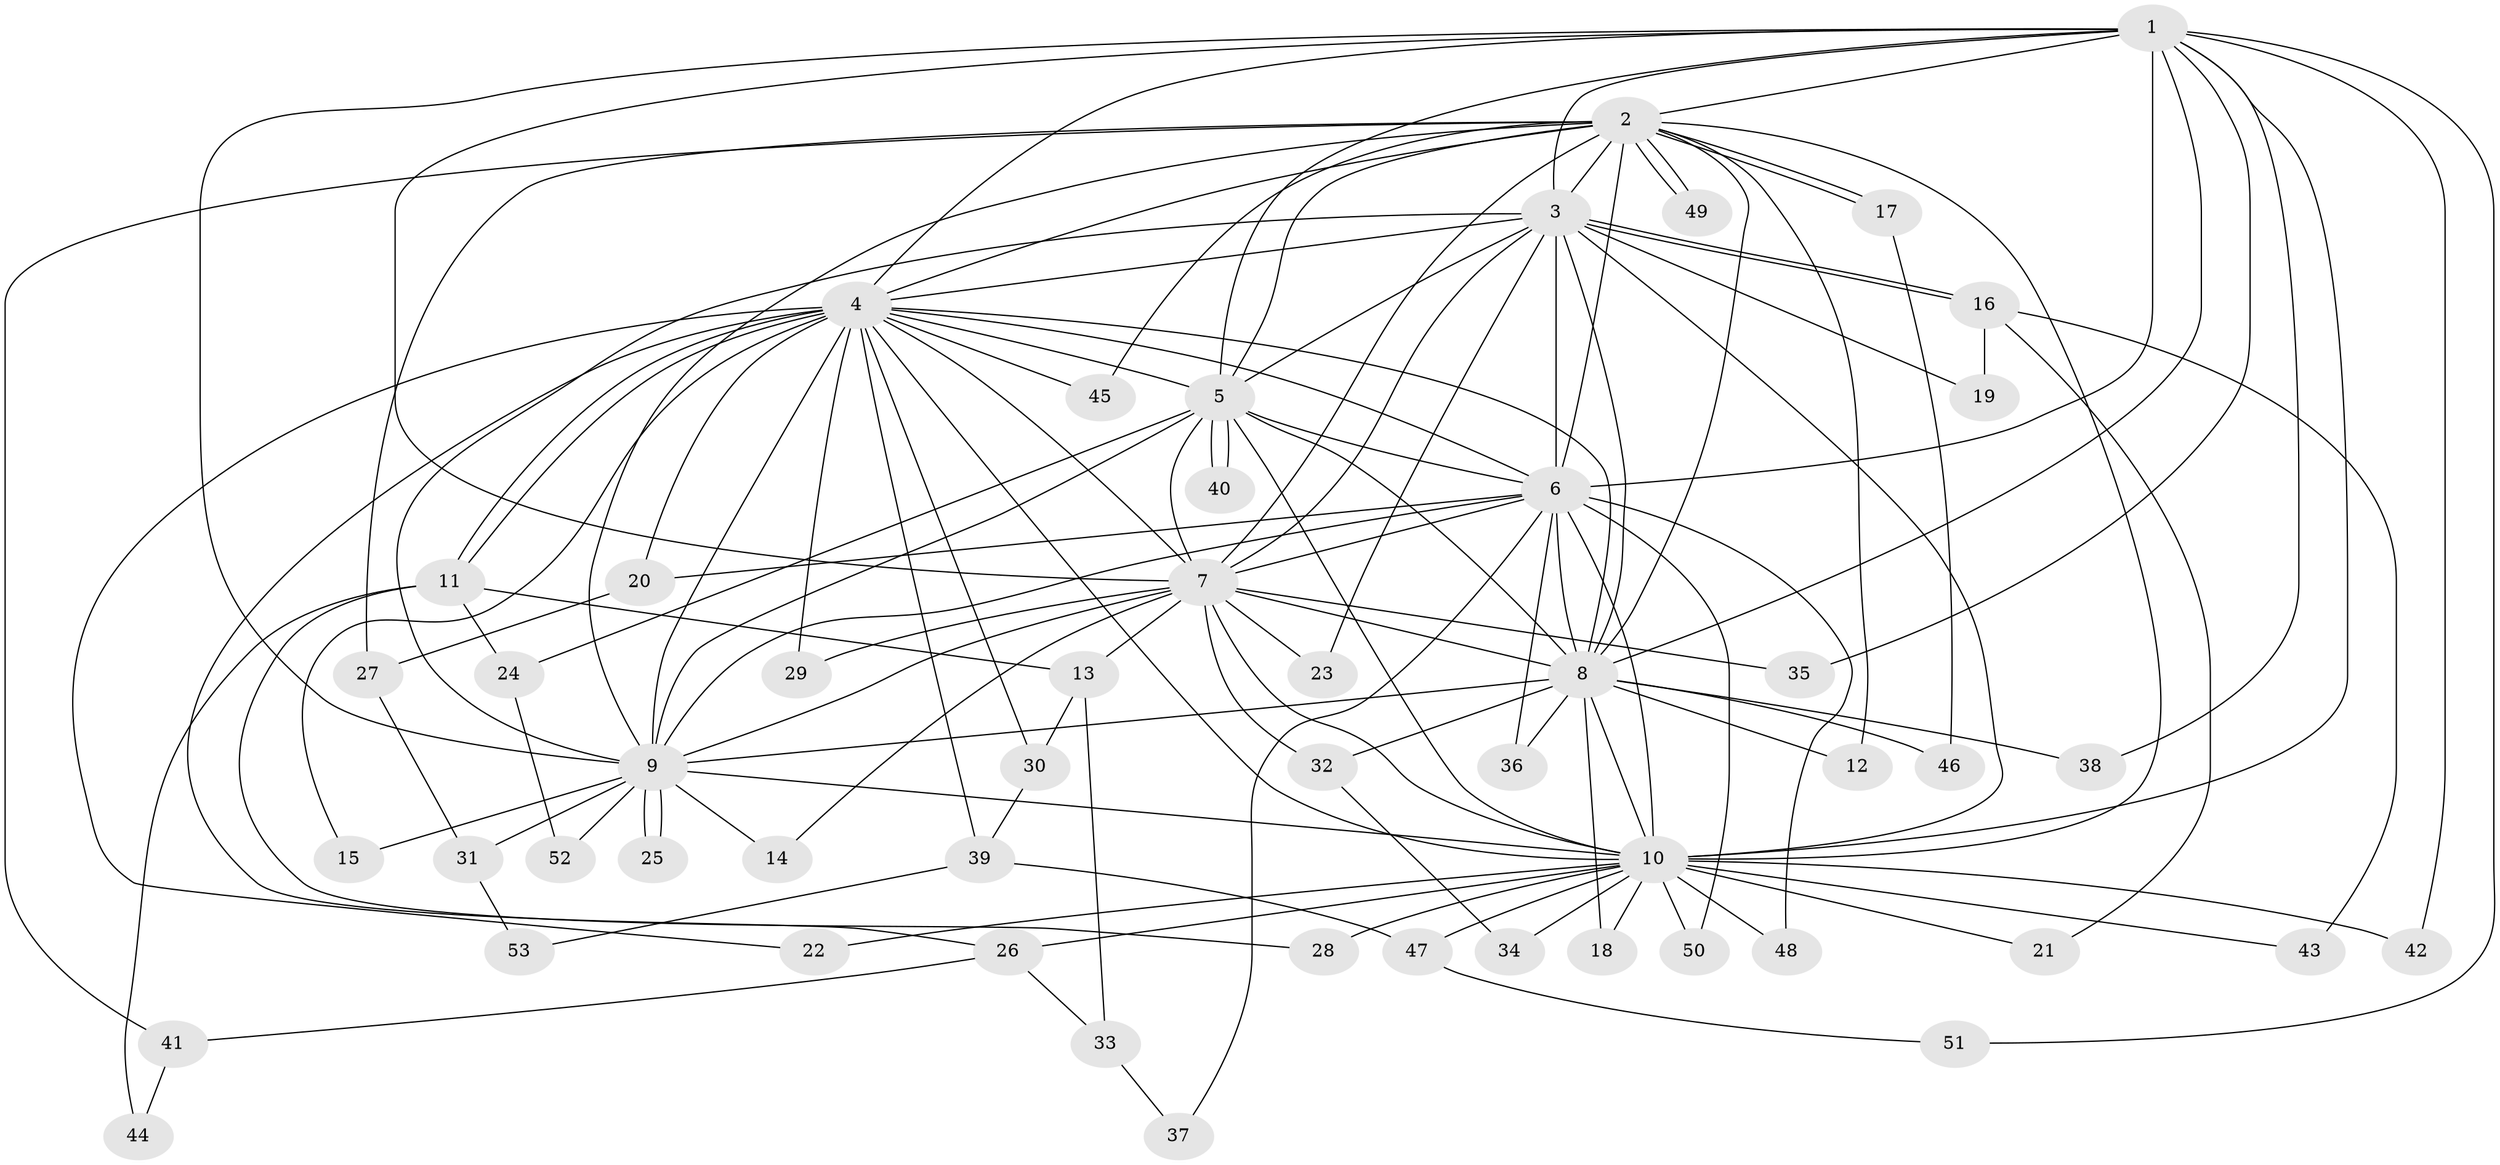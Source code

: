 // Generated by graph-tools (version 1.1) at 2025/01/03/09/25 03:01:30]
// undirected, 53 vertices, 131 edges
graph export_dot {
graph [start="1"]
  node [color=gray90,style=filled];
  1;
  2;
  3;
  4;
  5;
  6;
  7;
  8;
  9;
  10;
  11;
  12;
  13;
  14;
  15;
  16;
  17;
  18;
  19;
  20;
  21;
  22;
  23;
  24;
  25;
  26;
  27;
  28;
  29;
  30;
  31;
  32;
  33;
  34;
  35;
  36;
  37;
  38;
  39;
  40;
  41;
  42;
  43;
  44;
  45;
  46;
  47;
  48;
  49;
  50;
  51;
  52;
  53;
  1 -- 2;
  1 -- 3;
  1 -- 4;
  1 -- 5;
  1 -- 6;
  1 -- 7;
  1 -- 8;
  1 -- 9;
  1 -- 10;
  1 -- 35;
  1 -- 38;
  1 -- 42;
  1 -- 51;
  2 -- 3;
  2 -- 4;
  2 -- 5;
  2 -- 6;
  2 -- 7;
  2 -- 8;
  2 -- 9;
  2 -- 10;
  2 -- 12;
  2 -- 17;
  2 -- 17;
  2 -- 27;
  2 -- 41;
  2 -- 45;
  2 -- 49;
  2 -- 49;
  3 -- 4;
  3 -- 5;
  3 -- 6;
  3 -- 7;
  3 -- 8;
  3 -- 9;
  3 -- 10;
  3 -- 16;
  3 -- 16;
  3 -- 19;
  3 -- 23;
  4 -- 5;
  4 -- 6;
  4 -- 7;
  4 -- 8;
  4 -- 9;
  4 -- 10;
  4 -- 11;
  4 -- 11;
  4 -- 15;
  4 -- 20;
  4 -- 22;
  4 -- 26;
  4 -- 29;
  4 -- 30;
  4 -- 39;
  4 -- 45;
  5 -- 6;
  5 -- 7;
  5 -- 8;
  5 -- 9;
  5 -- 10;
  5 -- 24;
  5 -- 40;
  5 -- 40;
  6 -- 7;
  6 -- 8;
  6 -- 9;
  6 -- 10;
  6 -- 20;
  6 -- 36;
  6 -- 37;
  6 -- 48;
  6 -- 50;
  7 -- 8;
  7 -- 9;
  7 -- 10;
  7 -- 13;
  7 -- 14;
  7 -- 23;
  7 -- 29;
  7 -- 32;
  7 -- 35;
  8 -- 9;
  8 -- 10;
  8 -- 12;
  8 -- 18;
  8 -- 32;
  8 -- 36;
  8 -- 38;
  8 -- 46;
  9 -- 10;
  9 -- 14;
  9 -- 15;
  9 -- 25;
  9 -- 25;
  9 -- 31;
  9 -- 52;
  10 -- 18;
  10 -- 21;
  10 -- 22;
  10 -- 26;
  10 -- 28;
  10 -- 34;
  10 -- 42;
  10 -- 43;
  10 -- 47;
  10 -- 48;
  10 -- 50;
  11 -- 13;
  11 -- 24;
  11 -- 28;
  11 -- 44;
  13 -- 30;
  13 -- 33;
  16 -- 19;
  16 -- 21;
  16 -- 43;
  17 -- 46;
  20 -- 27;
  24 -- 52;
  26 -- 33;
  26 -- 41;
  27 -- 31;
  30 -- 39;
  31 -- 53;
  32 -- 34;
  33 -- 37;
  39 -- 47;
  39 -- 53;
  41 -- 44;
  47 -- 51;
}
